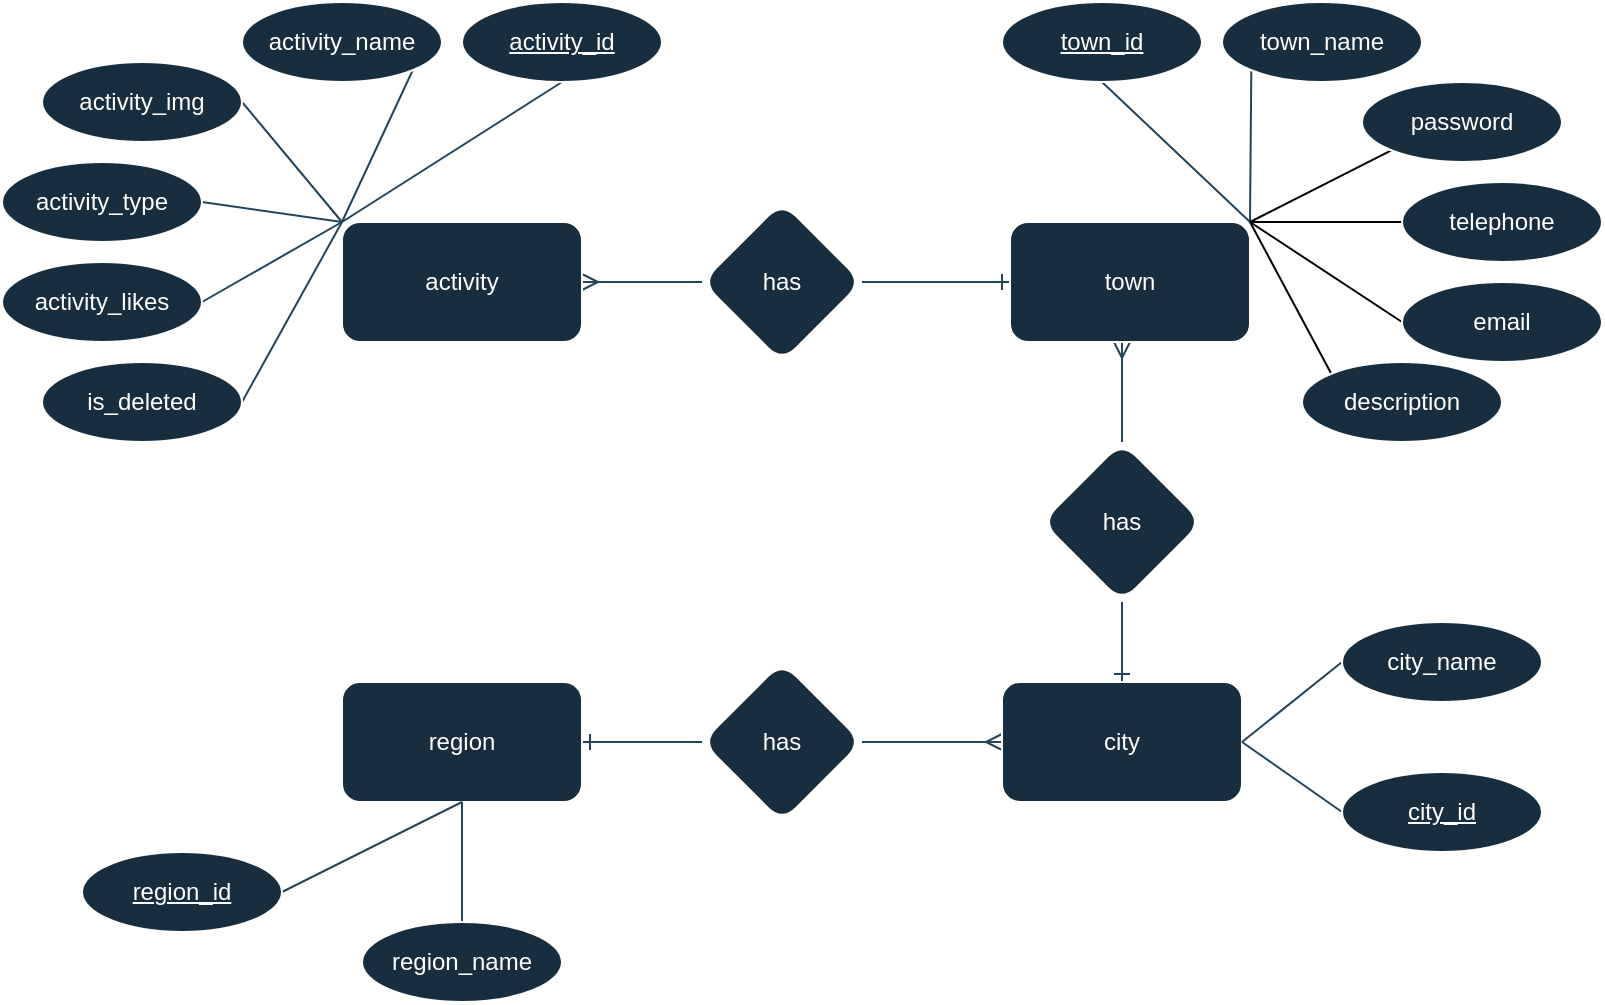 <mxfile version="21.6.9" type="device">
  <diagram name="Página-1" id="8KNJ5wDsjGg0hBhWs7O-">
    <mxGraphModel dx="1294" dy="551" grid="1" gridSize="10" guides="1" tooltips="1" connect="1" arrows="1" fold="1" page="1" pageScale="1" pageWidth="827" pageHeight="1169" math="0" shadow="0">
      <root>
        <mxCell id="0" />
        <mxCell id="1" parent="0" />
        <mxCell id="i_eJskDw9b9MyVwQ0v4X-13" value="" style="edgeStyle=orthogonalEdgeStyle;rounded=1;orthogonalLoop=1;jettySize=auto;html=1;startArrow=ERone;startFill=0;endArrow=none;endFill=0;labelBackgroundColor=none;strokeColor=#23445D;fontColor=default;" parent="1" source="i_eJskDw9b9MyVwQ0v4X-10" target="i_eJskDw9b9MyVwQ0v4X-12" edge="1">
          <mxGeometry relative="1" as="geometry" />
        </mxCell>
        <mxCell id="i_eJskDw9b9MyVwQ0v4X-10" value="region" style="whiteSpace=wrap;html=1;rounded=1;labelBackgroundColor=none;fillColor=#182E3E;strokeColor=#FFFFFF;fontColor=#FFFFFF;" parent="1" vertex="1">
          <mxGeometry x="180" y="480" width="120" height="60" as="geometry" />
        </mxCell>
        <mxCell id="i_eJskDw9b9MyVwQ0v4X-15" value="" style="edgeStyle=orthogonalEdgeStyle;rounded=1;orthogonalLoop=1;jettySize=auto;html=1;endArrow=ERmany;endFill=0;labelBackgroundColor=none;strokeColor=#23445D;fontColor=default;" parent="1" source="i_eJskDw9b9MyVwQ0v4X-12" target="i_eJskDw9b9MyVwQ0v4X-14" edge="1">
          <mxGeometry relative="1" as="geometry" />
        </mxCell>
        <mxCell id="i_eJskDw9b9MyVwQ0v4X-12" value="has" style="rhombus;whiteSpace=wrap;html=1;rounded=1;labelBackgroundColor=none;fillColor=#182E3E;strokeColor=#FFFFFF;fontColor=#FFFFFF;" parent="1" vertex="1">
          <mxGeometry x="360" y="470" width="80" height="80" as="geometry" />
        </mxCell>
        <mxCell id="i_eJskDw9b9MyVwQ0v4X-54" style="edgeStyle=none;shape=connector;rounded=1;orthogonalLoop=1;jettySize=auto;html=1;exitX=0.5;exitY=0;exitDx=0;exitDy=0;entryX=0.5;entryY=1;entryDx=0;entryDy=0;labelBackgroundColor=none;strokeColor=#23445D;fontFamily=Helvetica;fontSize=11;fontColor=default;endArrow=none;endFill=0;startArrow=ERone;startFill=0;" parent="1" source="i_eJskDw9b9MyVwQ0v4X-14" target="i_eJskDw9b9MyVwQ0v4X-18" edge="1">
          <mxGeometry relative="1" as="geometry" />
        </mxCell>
        <mxCell id="i_eJskDw9b9MyVwQ0v4X-14" value="city" style="whiteSpace=wrap;html=1;rounded=1;labelBackgroundColor=none;fillColor=#182E3E;strokeColor=#FFFFFF;fontColor=#FFFFFF;" parent="1" vertex="1">
          <mxGeometry x="510" y="480" width="120" height="60" as="geometry" />
        </mxCell>
        <mxCell id="i_eJskDw9b9MyVwQ0v4X-17" value="" style="edgeStyle=orthogonalEdgeStyle;rounded=1;orthogonalLoop=1;jettySize=auto;html=1;endArrow=ERmany;endFill=0;labelBackgroundColor=none;strokeColor=#23445D;fontColor=default;" parent="1" source="i_eJskDw9b9MyVwQ0v4X-18" target="i_eJskDw9b9MyVwQ0v4X-19" edge="1">
          <mxGeometry relative="1" as="geometry">
            <Array as="points">
              <mxPoint x="570" y="260" />
            </Array>
          </mxGeometry>
        </mxCell>
        <mxCell id="i_eJskDw9b9MyVwQ0v4X-18" value="has" style="rhombus;whiteSpace=wrap;html=1;rounded=1;labelBackgroundColor=none;fillColor=#182E3E;strokeColor=#FFFFFF;fontColor=#FFFFFF;" parent="1" vertex="1">
          <mxGeometry x="530" y="360" width="80" height="80" as="geometry" />
        </mxCell>
        <mxCell id="i_eJskDw9b9MyVwQ0v4X-51" value="" style="edgeStyle=none;shape=connector;rounded=1;orthogonalLoop=1;jettySize=auto;html=1;labelBackgroundColor=none;strokeColor=#23445D;fontFamily=Helvetica;fontSize=11;fontColor=default;endArrow=none;endFill=0;startArrow=ERone;startFill=0;" parent="1" source="i_eJskDw9b9MyVwQ0v4X-19" target="i_eJskDw9b9MyVwQ0v4X-50" edge="1">
          <mxGeometry relative="1" as="geometry" />
        </mxCell>
        <mxCell id="i_eJskDw9b9MyVwQ0v4X-19" value="town" style="whiteSpace=wrap;html=1;rounded=1;labelBackgroundColor=none;fillColor=#182E3E;strokeColor=#FFFFFF;fontColor=#FFFFFF;" parent="1" vertex="1">
          <mxGeometry x="514" y="250" width="120" height="60" as="geometry" />
        </mxCell>
        <mxCell id="i_eJskDw9b9MyVwQ0v4X-49" style="edgeStyle=none;shape=connector;rounded=1;orthogonalLoop=1;jettySize=auto;html=1;exitX=0.5;exitY=1;exitDx=0;exitDy=0;labelBackgroundColor=none;strokeColor=#23445D;fontFamily=Helvetica;fontSize=11;fontColor=default;endArrow=none;endFill=0;entryX=1;entryY=0;entryDx=0;entryDy=0;" parent="1" source="i_eJskDw9b9MyVwQ0v4X-22" target="i_eJskDw9b9MyVwQ0v4X-19" edge="1">
          <mxGeometry relative="1" as="geometry">
            <mxPoint x="570" y="250" as="targetPoint" />
          </mxGeometry>
        </mxCell>
        <mxCell id="i_eJskDw9b9MyVwQ0v4X-22" value="town_id" style="ellipse;whiteSpace=wrap;html=1;align=center;fontStyle=4;rounded=1;labelBackgroundColor=none;fillColor=#182E3E;strokeColor=#FFFFFF;fontColor=#FFFFFF;" parent="1" vertex="1">
          <mxGeometry x="510" y="140" width="100" height="40" as="geometry" />
        </mxCell>
        <mxCell id="i_eJskDw9b9MyVwQ0v4X-44" style="edgeStyle=none;shape=connector;rounded=1;orthogonalLoop=1;jettySize=auto;html=1;exitX=0;exitY=0.5;exitDx=0;exitDy=0;labelBackgroundColor=none;strokeColor=#23445D;fontFamily=Helvetica;fontSize=11;fontColor=default;endArrow=none;endFill=0;entryX=1;entryY=0.5;entryDx=0;entryDy=0;" parent="1" source="i_eJskDw9b9MyVwQ0v4X-23" target="i_eJskDw9b9MyVwQ0v4X-14" edge="1">
          <mxGeometry relative="1" as="geometry">
            <mxPoint x="630" y="460" as="targetPoint" />
          </mxGeometry>
        </mxCell>
        <mxCell id="i_eJskDw9b9MyVwQ0v4X-23" value="city_id" style="ellipse;whiteSpace=wrap;html=1;align=center;fontStyle=4;rounded=1;labelBackgroundColor=none;fillColor=#182E3E;strokeColor=#FFFFFF;fontColor=#FFFFFF;" parent="1" vertex="1">
          <mxGeometry x="680" y="525" width="100" height="40" as="geometry" />
        </mxCell>
        <mxCell id="i_eJskDw9b9MyVwQ0v4X-45" style="edgeStyle=none;shape=connector;rounded=1;orthogonalLoop=1;jettySize=auto;html=1;exitX=1;exitY=0.5;exitDx=0;exitDy=0;entryX=0.5;entryY=1;entryDx=0;entryDy=0;labelBackgroundColor=none;strokeColor=#23445D;fontFamily=Helvetica;fontSize=11;fontColor=default;endArrow=none;endFill=0;" parent="1" source="i_eJskDw9b9MyVwQ0v4X-24" target="i_eJskDw9b9MyVwQ0v4X-10" edge="1">
          <mxGeometry relative="1" as="geometry" />
        </mxCell>
        <mxCell id="i_eJskDw9b9MyVwQ0v4X-24" value="region_id" style="ellipse;whiteSpace=wrap;html=1;align=center;fontStyle=4;rounded=1;labelBackgroundColor=none;fillColor=#182E3E;strokeColor=#FFFFFF;fontColor=#FFFFFF;" parent="1" vertex="1">
          <mxGeometry x="50" y="565" width="100" height="40" as="geometry" />
        </mxCell>
        <mxCell id="i_eJskDw9b9MyVwQ0v4X-46" style="edgeStyle=none;shape=connector;rounded=1;orthogonalLoop=1;jettySize=auto;html=1;exitX=0.5;exitY=0;exitDx=0;exitDy=0;labelBackgroundColor=none;strokeColor=#23445D;fontFamily=Helvetica;fontSize=11;fontColor=default;endArrow=none;endFill=0;entryX=0.5;entryY=1;entryDx=0;entryDy=0;" parent="1" source="i_eJskDw9b9MyVwQ0v4X-40" edge="1" target="i_eJskDw9b9MyVwQ0v4X-10">
          <mxGeometry relative="1" as="geometry">
            <mxPoint x="410" y="650" as="targetPoint" />
          </mxGeometry>
        </mxCell>
        <mxCell id="i_eJskDw9b9MyVwQ0v4X-40" value="region_name" style="ellipse;whiteSpace=wrap;html=1;align=center;rounded=1;labelBackgroundColor=none;fillColor=#182E3E;strokeColor=#FFFFFF;fontColor=#FFFFFF;" parent="1" vertex="1">
          <mxGeometry x="190" y="600" width="100" height="40" as="geometry" />
        </mxCell>
        <mxCell id="i_eJskDw9b9MyVwQ0v4X-41" style="edgeStyle=none;shape=connector;rounded=1;orthogonalLoop=1;jettySize=auto;html=1;exitX=0.5;exitY=0;exitDx=0;exitDy=0;labelBackgroundColor=none;strokeColor=#23445D;fontFamily=Helvetica;fontSize=11;fontColor=default;endArrow=none;endFill=0;" parent="1" source="i_eJskDw9b9MyVwQ0v4X-23" target="i_eJskDw9b9MyVwQ0v4X-23" edge="1">
          <mxGeometry relative="1" as="geometry" />
        </mxCell>
        <mxCell id="i_eJskDw9b9MyVwQ0v4X-43" style="edgeStyle=none;shape=connector;rounded=1;orthogonalLoop=1;jettySize=auto;html=1;exitX=0;exitY=0.5;exitDx=0;exitDy=0;entryX=1;entryY=0.5;entryDx=0;entryDy=0;labelBackgroundColor=none;strokeColor=#23445D;fontFamily=Helvetica;fontSize=11;fontColor=default;endArrow=none;endFill=0;" parent="1" source="i_eJskDw9b9MyVwQ0v4X-42" target="i_eJskDw9b9MyVwQ0v4X-14" edge="1">
          <mxGeometry relative="1" as="geometry" />
        </mxCell>
        <mxCell id="i_eJskDw9b9MyVwQ0v4X-42" value="city_name" style="ellipse;whiteSpace=wrap;html=1;align=center;rounded=1;labelBackgroundColor=none;fillColor=#182E3E;strokeColor=#FFFFFF;fontColor=#FFFFFF;" parent="1" vertex="1">
          <mxGeometry x="680" y="450" width="100" height="40" as="geometry" />
        </mxCell>
        <mxCell id="i_eJskDw9b9MyVwQ0v4X-48" style="edgeStyle=none;shape=connector;rounded=1;orthogonalLoop=1;jettySize=auto;html=1;exitX=0;exitY=1;exitDx=0;exitDy=0;entryX=1;entryY=0;entryDx=0;entryDy=0;labelBackgroundColor=none;strokeColor=#23445D;fontFamily=Helvetica;fontSize=11;fontColor=default;endArrow=none;endFill=0;" parent="1" source="i_eJskDw9b9MyVwQ0v4X-47" target="i_eJskDw9b9MyVwQ0v4X-19" edge="1">
          <mxGeometry relative="1" as="geometry" />
        </mxCell>
        <mxCell id="i_eJskDw9b9MyVwQ0v4X-47" value="town_name" style="ellipse;whiteSpace=wrap;html=1;align=center;rounded=1;labelBackgroundColor=none;fillColor=#182E3E;strokeColor=#FFFFFF;fontColor=#FFFFFF;" parent="1" vertex="1">
          <mxGeometry x="620" y="140" width="100" height="40" as="geometry" />
        </mxCell>
        <mxCell id="i_eJskDw9b9MyVwQ0v4X-53" value="" style="edgeStyle=none;shape=connector;rounded=1;orthogonalLoop=1;jettySize=auto;html=1;labelBackgroundColor=none;strokeColor=#23445D;fontFamily=Helvetica;fontSize=11;fontColor=default;endArrow=ERmany;endFill=0;" parent="1" source="i_eJskDw9b9MyVwQ0v4X-50" target="i_eJskDw9b9MyVwQ0v4X-52" edge="1">
          <mxGeometry relative="1" as="geometry" />
        </mxCell>
        <mxCell id="i_eJskDw9b9MyVwQ0v4X-50" value="has" style="rhombus;whiteSpace=wrap;html=1;rounded=1;labelBackgroundColor=none;fillColor=#182E3E;strokeColor=#FFFFFF;fontColor=#FFFFFF;" parent="1" vertex="1">
          <mxGeometry x="360" y="240" width="80" height="80" as="geometry" />
        </mxCell>
        <mxCell id="i_eJskDw9b9MyVwQ0v4X-52" value="activity" style="whiteSpace=wrap;html=1;rounded=1;labelBackgroundColor=none;fillColor=#182E3E;strokeColor=#FFFFFF;fontColor=#FFFFFF;" parent="1" vertex="1">
          <mxGeometry x="180" y="250" width="120" height="60" as="geometry" />
        </mxCell>
        <mxCell id="i_eJskDw9b9MyVwQ0v4X-60" style="edgeStyle=none;shape=connector;rounded=1;orthogonalLoop=1;jettySize=auto;html=1;exitX=0.5;exitY=1;exitDx=0;exitDy=0;entryX=0;entryY=0;entryDx=0;entryDy=0;labelBackgroundColor=none;strokeColor=#23445D;fontFamily=Helvetica;fontSize=11;fontColor=default;endArrow=none;endFill=0;" parent="1" source="i_eJskDw9b9MyVwQ0v4X-55" target="i_eJskDw9b9MyVwQ0v4X-52" edge="1">
          <mxGeometry relative="1" as="geometry" />
        </mxCell>
        <mxCell id="i_eJskDw9b9MyVwQ0v4X-55" value="activity_id" style="ellipse;whiteSpace=wrap;html=1;align=center;fontStyle=4;rounded=1;labelBackgroundColor=none;fillColor=#182E3E;strokeColor=#FFFFFF;fontColor=#FFFFFF;" parent="1" vertex="1">
          <mxGeometry x="240" y="140" width="100" height="40" as="geometry" />
        </mxCell>
        <mxCell id="i_eJskDw9b9MyVwQ0v4X-58" style="edgeStyle=none;shape=connector;rounded=1;orthogonalLoop=1;jettySize=auto;html=1;exitX=1;exitY=0.5;exitDx=0;exitDy=0;entryX=0;entryY=0;entryDx=0;entryDy=0;labelBackgroundColor=none;strokeColor=#23445D;fontFamily=Helvetica;fontSize=11;fontColor=default;endArrow=none;endFill=0;" parent="1" source="i_eJskDw9b9MyVwQ0v4X-56" target="i_eJskDw9b9MyVwQ0v4X-52" edge="1">
          <mxGeometry relative="1" as="geometry" />
        </mxCell>
        <mxCell id="i_eJskDw9b9MyVwQ0v4X-56" value="activity_img" style="ellipse;whiteSpace=wrap;html=1;align=center;rounded=1;labelBackgroundColor=none;fillColor=#182E3E;strokeColor=#FFFFFF;fontColor=#FFFFFF;" parent="1" vertex="1">
          <mxGeometry x="30" y="170" width="100" height="40" as="geometry" />
        </mxCell>
        <mxCell id="i_eJskDw9b9MyVwQ0v4X-59" style="edgeStyle=none;shape=connector;rounded=1;orthogonalLoop=1;jettySize=auto;html=1;exitX=1;exitY=1;exitDx=0;exitDy=0;entryX=0;entryY=0;entryDx=0;entryDy=0;labelBackgroundColor=none;strokeColor=#23445D;fontFamily=Helvetica;fontSize=11;fontColor=default;endArrow=none;endFill=0;" parent="1" source="i_eJskDw9b9MyVwQ0v4X-57" target="i_eJskDw9b9MyVwQ0v4X-52" edge="1">
          <mxGeometry relative="1" as="geometry" />
        </mxCell>
        <mxCell id="i_eJskDw9b9MyVwQ0v4X-57" value="activity_name" style="ellipse;whiteSpace=wrap;html=1;align=center;rounded=1;labelBackgroundColor=none;fillColor=#182E3E;strokeColor=#FFFFFF;fontColor=#FFFFFF;" parent="1" vertex="1">
          <mxGeometry x="130" y="140" width="100" height="40" as="geometry" />
        </mxCell>
        <mxCell id="DcS59aaJ-iSk0uNF_0tw-4" style="rounded=1;orthogonalLoop=1;jettySize=auto;html=1;exitX=1;exitY=0.5;exitDx=0;exitDy=0;entryX=0;entryY=0;entryDx=0;entryDy=0;endArrow=none;endFill=0;labelBackgroundColor=none;strokeColor=#23445D;fontColor=default;" edge="1" parent="1" source="DcS59aaJ-iSk0uNF_0tw-1" target="i_eJskDw9b9MyVwQ0v4X-52">
          <mxGeometry relative="1" as="geometry" />
        </mxCell>
        <mxCell id="DcS59aaJ-iSk0uNF_0tw-1" value="activity_type" style="ellipse;whiteSpace=wrap;html=1;align=center;rounded=1;labelBackgroundColor=none;fillColor=#182E3E;strokeColor=#FFFFFF;fontColor=#FFFFFF;" vertex="1" parent="1">
          <mxGeometry x="10" y="220" width="100" height="40" as="geometry" />
        </mxCell>
        <mxCell id="DcS59aaJ-iSk0uNF_0tw-5" style="edgeStyle=none;shape=connector;rounded=1;orthogonalLoop=1;jettySize=auto;html=1;exitX=1;exitY=0.5;exitDx=0;exitDy=0;entryX=0;entryY=0;entryDx=0;entryDy=0;labelBackgroundColor=none;strokeColor=#23445D;fontFamily=Helvetica;fontSize=11;fontColor=default;endArrow=none;endFill=0;" edge="1" parent="1" source="DcS59aaJ-iSk0uNF_0tw-2" target="i_eJskDw9b9MyVwQ0v4X-52">
          <mxGeometry relative="1" as="geometry" />
        </mxCell>
        <mxCell id="DcS59aaJ-iSk0uNF_0tw-2" value="activity_likes" style="ellipse;whiteSpace=wrap;html=1;align=center;rounded=1;labelBackgroundColor=none;fillColor=#182E3E;strokeColor=#FFFFFF;fontColor=#FFFFFF;" vertex="1" parent="1">
          <mxGeometry x="10" y="270" width="100" height="40" as="geometry" />
        </mxCell>
        <mxCell id="DcS59aaJ-iSk0uNF_0tw-6" style="edgeStyle=none;shape=connector;rounded=1;orthogonalLoop=1;jettySize=auto;html=1;exitX=1;exitY=0.5;exitDx=0;exitDy=0;entryX=0;entryY=0;entryDx=0;entryDy=0;labelBackgroundColor=none;strokeColor=#23445D;fontFamily=Helvetica;fontSize=11;fontColor=default;endArrow=none;endFill=0;" edge="1" parent="1" source="DcS59aaJ-iSk0uNF_0tw-3" target="i_eJskDw9b9MyVwQ0v4X-52">
          <mxGeometry relative="1" as="geometry" />
        </mxCell>
        <mxCell id="DcS59aaJ-iSk0uNF_0tw-3" value="is_deleted" style="ellipse;whiteSpace=wrap;html=1;align=center;rounded=1;labelBackgroundColor=none;fillColor=#182E3E;strokeColor=#FFFFFF;fontColor=#FFFFFF;" vertex="1" parent="1">
          <mxGeometry x="30" y="320" width="100" height="40" as="geometry" />
        </mxCell>
        <mxCell id="DcS59aaJ-iSk0uNF_0tw-11" style="rounded=0;orthogonalLoop=1;jettySize=auto;html=1;exitX=0;exitY=1;exitDx=0;exitDy=0;entryX=1;entryY=0;entryDx=0;entryDy=0;endArrow=none;endFill=0;" edge="1" parent="1" source="DcS59aaJ-iSk0uNF_0tw-8" target="i_eJskDw9b9MyVwQ0v4X-19">
          <mxGeometry relative="1" as="geometry" />
        </mxCell>
        <mxCell id="DcS59aaJ-iSk0uNF_0tw-8" value="password" style="ellipse;whiteSpace=wrap;html=1;align=center;rounded=1;labelBackgroundColor=none;fillColor=#182E3E;strokeColor=#FFFFFF;fontColor=#FFFFFF;" vertex="1" parent="1">
          <mxGeometry x="690" y="180" width="100" height="40" as="geometry" />
        </mxCell>
        <mxCell id="DcS59aaJ-iSk0uNF_0tw-13" style="edgeStyle=none;shape=connector;rounded=0;orthogonalLoop=1;jettySize=auto;html=1;exitX=0;exitY=0.5;exitDx=0;exitDy=0;entryX=1;entryY=0;entryDx=0;entryDy=0;labelBackgroundColor=default;strokeColor=default;fontFamily=Helvetica;fontSize=11;fontColor=default;endArrow=none;endFill=0;" edge="1" parent="1" source="DcS59aaJ-iSk0uNF_0tw-9" target="i_eJskDw9b9MyVwQ0v4X-19">
          <mxGeometry relative="1" as="geometry" />
        </mxCell>
        <mxCell id="DcS59aaJ-iSk0uNF_0tw-9" value="telephone" style="ellipse;whiteSpace=wrap;html=1;align=center;rounded=1;labelBackgroundColor=none;fillColor=#182E3E;strokeColor=#FFFFFF;fontColor=#FFFFFF;" vertex="1" parent="1">
          <mxGeometry x="710" y="230" width="100" height="40" as="geometry" />
        </mxCell>
        <mxCell id="DcS59aaJ-iSk0uNF_0tw-14" style="edgeStyle=none;shape=connector;rounded=0;orthogonalLoop=1;jettySize=auto;html=1;exitX=0;exitY=0.5;exitDx=0;exitDy=0;entryX=1;entryY=0;entryDx=0;entryDy=0;labelBackgroundColor=default;strokeColor=default;fontFamily=Helvetica;fontSize=11;fontColor=default;endArrow=none;endFill=0;" edge="1" parent="1" source="DcS59aaJ-iSk0uNF_0tw-10" target="i_eJskDw9b9MyVwQ0v4X-19">
          <mxGeometry relative="1" as="geometry" />
        </mxCell>
        <mxCell id="DcS59aaJ-iSk0uNF_0tw-10" value="email" style="ellipse;whiteSpace=wrap;html=1;align=center;rounded=1;labelBackgroundColor=none;fillColor=#182E3E;strokeColor=#FFFFFF;fontColor=#FFFFFF;" vertex="1" parent="1">
          <mxGeometry x="710" y="280" width="100" height="40" as="geometry" />
        </mxCell>
        <mxCell id="DcS59aaJ-iSk0uNF_0tw-15" style="edgeStyle=none;shape=connector;rounded=0;orthogonalLoop=1;jettySize=auto;html=1;exitX=0;exitY=0;exitDx=0;exitDy=0;entryX=1;entryY=0;entryDx=0;entryDy=0;labelBackgroundColor=default;strokeColor=default;fontFamily=Helvetica;fontSize=11;fontColor=default;endArrow=none;endFill=0;" edge="1" parent="1" source="DcS59aaJ-iSk0uNF_0tw-12" target="i_eJskDw9b9MyVwQ0v4X-19">
          <mxGeometry relative="1" as="geometry" />
        </mxCell>
        <mxCell id="DcS59aaJ-iSk0uNF_0tw-12" value="description" style="ellipse;whiteSpace=wrap;html=1;align=center;rounded=1;labelBackgroundColor=none;fillColor=#182E3E;strokeColor=#FFFFFF;fontColor=#FFFFFF;" vertex="1" parent="1">
          <mxGeometry x="660" y="320" width="100" height="40" as="geometry" />
        </mxCell>
      </root>
    </mxGraphModel>
  </diagram>
</mxfile>

